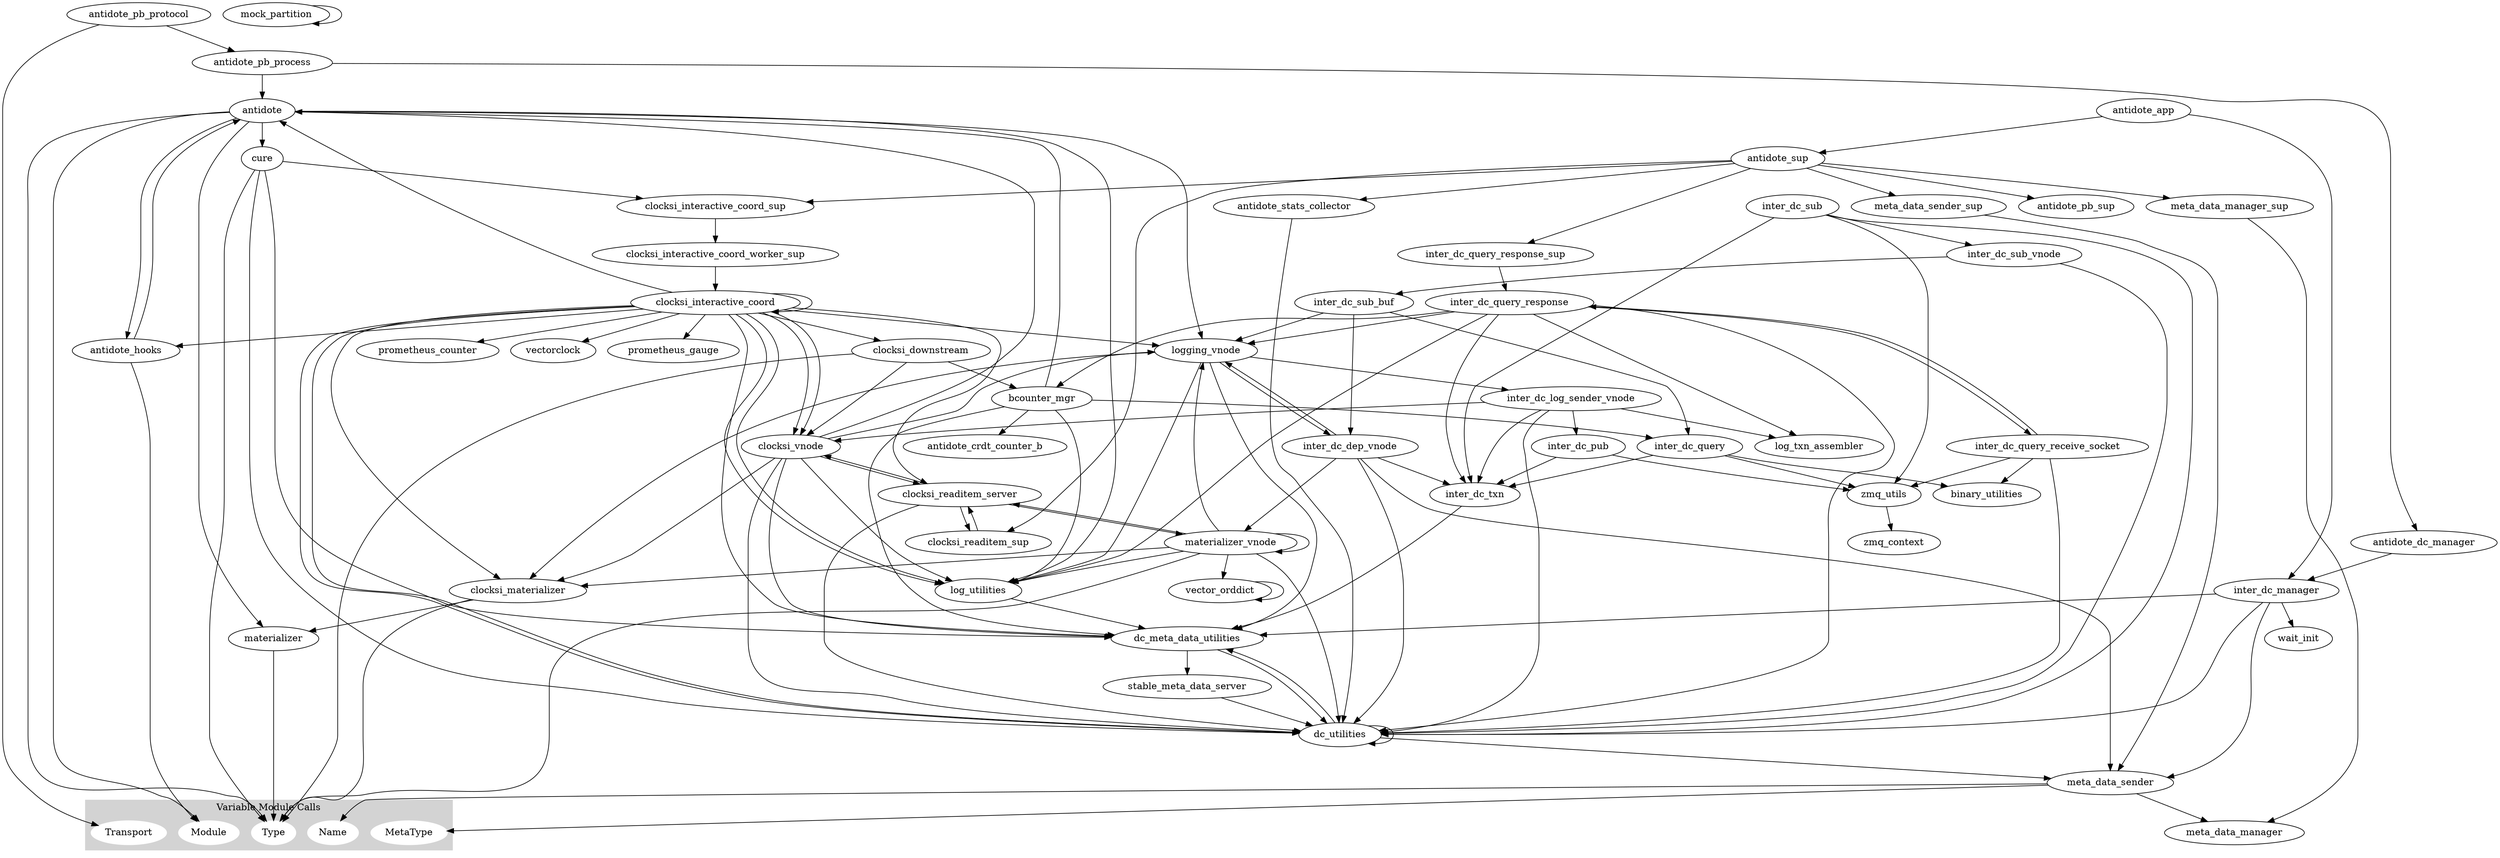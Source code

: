 digraph G {
	graph [bb="0,0,1581,1461.3",
		model=subset,
		overlap=false
	];
	node [label="\N"];
	subgraph cluster_variable {
		graph [color=lightgrey,
			label="Variable Module Calls",
			style=filled
		];
		node [color=white,
			style=filled
		];
		Name		 [color=white,
			height=0.5,
			pos="1494.1,746.61",
			style=filled,
			width=0.9027];
		Type		 [color=white,
			height=0.5,
			pos="466.71,838.27",
			style=filled,
			width=0.79437];
		Module		 [color=white,
			height=0.5,
			pos="304.74,1129.9",
			style=filled,
			width=1.0652];
		Transport		 [color=white,
			height=0.5,
			pos="748.13,1443.3",
			style=filled,
			width=1.2457];
		MetaType		 [color=white,
			height=0.5,
			pos="1520.7,931.36",
			style=filled,
			width=1.3179];
	}
	clocksi_interactive_coord	 [height=0.5,
		pos="471.8,896.47",
		width=2.8164];
	clocksi_interactive_coord -> clocksi_interactive_coord	 [pos="e,567.34,890.35 567.34,902.6 581.57,901.64 591.19,899.6 591.19,896.47 591.19,894.15 585.89,892.43 577.34,891.31"];
	clocksi_materializer	 [height=0.5,
		pos="381.5,727.23",
		width=2.2929];
	clocksi_interactive_coord -> clocksi_materializer	 [pos="e,391.1,745.22 462.13,878.36 446.25,848.59 414.53,789.14 395.96,754.33"];
	antidote_hooks	 [height=0.5,
		pos="415.44,1121.1",
		width=1.7873];
	clocksi_interactive_coord -> antidote_hooks	 [pos="e,419.98,1103 467.28,914.48 457.47,953.58 434.16,1046.5 422.43,1093.3"];
	antidote	 [height=0.5,
		pos="536.87,987.61",
		width=1.0832];
	clocksi_interactive_coord -> antidote	 [pos="e,524.48,970.26 484.65,914.48 494.31,928.01 507.68,946.73 518.47,961.84"];
	logging_vnode	 [height=0.5,
		pos="708.04,644.09",
		width=1.7693];
	clocksi_interactive_coord -> logging_vnode	 [pos="e,691.52,661.74 488.79,878.32 530.26,834.01 636.77,720.23 684.4,669.35"];
	dc_meta_data_utilities	 [height=0.5,
		pos="830.33,801.11",
		width=2.5276];
	clocksi_interactive_coord -> dc_meta_data_utilities	 [pos="e,776,815.56 528.21,881.47 592.87,864.27 698.61,836.14 766.3,818.14"];
	clocksi_vnode	 [height=0.5,
		pos="560.78,737.45",
		width=1.7151];
	clocksi_interactive_coord -> clocksi_vnode	 [pos="e,555.48,755.68 487.14,878.62 505.62,850.96 535.57,797.73 551.14,765.09"];
	clocksi_interactive_coord -> clocksi_vnode	 [pos="e,545.43,755.3 477.09,878.26 489.51,850.15 519.28,796.19 539.89,763.82"];
	clocksi_readitem_server	 [height=0.5,
		pos="671.19,845.13",
		width=2.69];
	clocksi_interactive_coord -> clocksi_readitem_server	 [pos="e,614.34,859.77 529.47,881.62 552.92,875.59 580.17,868.57 604.48,862.31"];
	log_utilities	 [height=0.5,
		pos="683.48,709.29",
		width=1.4624];
	clocksi_interactive_coord -> log_utilities	 [pos="e,669.41,726.86 498.2,879.05 540.7,845.56 623.22,772.61 662.21,734.09"];
	clocksi_interactive_coord -> log_utilities	 [pos="e,658.93,725.27 486.19,878.57 519.89,844.13 604.1,769.24 650.92,731.62"];
	dc_utilities	 [height=0.5,
		pos="971.26,690.34",
		width=1.3902];
	clocksi_interactive_coord -> dc_utilities	 [pos="e,943.68,705.36 521.28,880.57 621.46,843.07 846.2,750.18 934.58,709.59"];
	clocksi_interactive_coord -> dc_utilities	 [pos="e,933.09,702.05 503.97,879.31 589.43,839.68 822.38,743.35 923.44,705.62"];
	clocksi_downstream	 [height=0.5,
		pos="360.83,606.19",
		width=2.3109];
	clocksi_interactive_coord -> clocksi_downstream	 [pos="e,367.77,624.34 464.86,878.32 446.02,829.04 393.84,692.55 371.36,633.74"];
	prometheus_counter	 [height=0.5,
		pos="83.193,910.07",
		width=2.3109];
	clocksi_interactive_coord -> prometheus_counter	 [pos="e,165.46,907.19 372.23,899.96 311.64,902.08 234.79,904.77 175.56,906.84"];
	vectorclock	 [height=0.5,
		pos="129.26,1073.1",
		width=1.4443];
	clocksi_interactive_coord -> vectorclock	 [pos="e,158.51,1058.1 438.64,913.57 374.82,946.49 235.24,1018.5 167.56,1053.4"];
	prometheus_gauge	 [height=0.5,
		pos="78.98,747.7",
		width=2.1484];
	clocksi_interactive_coord -> prometheus_gauge	 [pos="e,119.55,763.07 428.63,880.13 355.34,852.37 206.93,796.16 129.14,766.7"];
	materializer	 [height=0.5,
		pos="369.59,852.16",
		width=1.4804];
	clocksi_materializer -> materializer	 [pos="e,371.33,833.97 379.77,745.4 377.8,766.03 374.57,799.95 372.28,824.01"];
	clocksi_materializer -> Type	 [pos="e,454.16,821.92 395.19,745.07 409.5,763.72 432.04,793.09 447.99,813.87"];
	inter_dc_log_sender_vnode	 [height=0.5,
		pos="683.02,390.73",
		width=3.015];
	log_txn_assembler	 [height=0.5,
		pos="598.56,276.34",
		width=2.1484];
	inter_dc_log_sender_vnode -> log_txn_assembler	 [pos="e,611.66,294.09 669.83,372.85 655.82,353.88 633.55,323.72 617.63,302.17"];
	inter_dc_txn	 [height=0.5,
		pos="952.13,395.44",
		width=1.5346];
	inter_dc_log_sender_vnode -> inter_dc_txn	 [pos="e,896.84,394.47 791.31,392.62 823.57,393.19 857.93,393.79 886.56,394.29"];
	inter_dc_pub	 [height=0.5,
		pos="741.34,252.99",
		width=1.5887];
	inter_dc_log_sender_vnode -> inter_dc_pub	 [pos="e,733.71,271 690.65,372.72 700.6,349.21 718.12,307.83 729.73,280.41"];
	inter_dc_log_sender_vnode -> clocksi_vnode	 [pos="e,567.11,719.48 676.62,408.88 656.53,465.87 594.61,641.48 570.51,709.83"];
	inter_dc_log_sender_vnode -> dc_utilities	 [pos="e,954.54,672.96 700.19,408.57 749.37,459.69 890.86,606.76 947.45,665.59"];
	antidote_hooks -> antidote	 [pos="e,526.78,1005.3 437.59,1104.2 461.53,1081.2 498.91,1040.2 520.4,1013.4"];
	antidote_hooks -> Module	 [pos="e,342.82,1126.9 353.29,1126.1 353.18,1126.1 353.07,1126.1 352.96,1126.1"];
	antidote -> antidote_hooks	 [pos="e,425.81,1103.1 516.12,1003.2 492.32,1025.8 454,1067.8 432.06,1095.1"];
	antidote -> logging_vnode	 [pos="e,698.96,662.31 545.83,969.62 573.96,913.17 660.62,739.27 694.38,671.51"];
	cure	 [height=0.5,
		pos="654.75,987.25",
		width=0.75];
	antidote -> cure	 [pos="e,627.57,987.33 576.12,987.49 589.44,987.45 604.27,987.4 617.43,987.36"];
	antidote -> materializer	 [pos="e,390.29,868.92 517.35,971.8 488.03,948.07 432.45,903.06 398.44,875.52"];
	antidote -> log_utilities	 [pos="e,673.97,727.33 546.26,969.77 571.23,922.37 639.39,792.98 669.2,736.39"];
	antidote -> Type	 [pos="e,475.02,855.96 528.54,969.89 516.36,943.95 493.57,895.45 479.32,865.12"];
	antidote -> Module	 [pos="e,328.33,1115.5 513.33,1002 471.53,1027.7 384.31,1081.1 336.97,1110.2"];
	inter_dc_sub_vnode	 [height=0.5,
		pos="1199.9,363.26",
		width=2.2748];
	inter_dc_sub_buf	 [height=0.5,
		pos="1021.2,472.24",
		width=2.004];
	inter_dc_sub_vnode -> inter_dc_sub_buf	 [pos="e,1048.6,455.51 1172,380.29 1141.1,399.14 1091.2,429.58 1057.3,450.23"];
	inter_dc_sub_vnode -> dc_utilities	 [pos="e,983.56,672.74 1187.3,381.31 1149,436.06 1034.2,600.37 989.4,664.39"];
	inter_dc_sub_buf -> logging_vnode	 [pos="e,737.52,627.91 991.17,488.72 933.97,520.11 809.48,588.42 746.37,623.05"];
	inter_dc_query	 [height=0.5,
		pos="864.58,297.01",
		width=1.7693];
	inter_dc_sub_buf -> inter_dc_query	 [pos="e,880.27,314.57 1005.3,454.48 977.34,423.17 919.18,358.11 887.08,322.19"];
	inter_dc_dep_vnode	 [height=0.5,
		pos="923.6,627.11",
		width=2.2929];
	inter_dc_sub_buf -> inter_dc_dep_vnode	 [pos="e,934.91,609.15 1009.8,490.31 992.69,517.47 960.23,568.98 940.39,600.46"];
	zmq_utils	 [height=0.5,
		pos="945.73,140.5",
		width=1.2818];
	zmq_context	 [height=0.5,
		pos="953.27,18",
		width=1.5707];
	zmq_utils -> zmq_context	 [pos="e,952.15,36.15 946.85,122.43 948.08,102.34 950.09,69.655 951.54,46.199"];
	logging_vnode -> clocksi_materializer	 [pos="e,435.29,713.54 660.56,656.18 603.73,670.65 508.32,694.94 445.14,711.03"];
	logging_vnode -> inter_dc_log_sender_vnode	 [pos="e,684.81,408.78 706.24,625.87 701.93,582.22 690.99,471.45 685.82,419.03"];
	logging_vnode -> dc_meta_data_utilities	 [pos="e,816.4,783.23 721.83,661.8 743.39,689.48 785.19,743.15 810.14,775.19"];
	logging_vnode -> inter_dc_dep_vnode	 [pos="e,859.38,638.43 771.75,645.3 796.03,644.01 823.93,641.9 849.13,639.46"];
	logging_vnode -> log_utilities	 [pos="e,690.28,691.22 701.2,662.25 698.91,668.33 696.31,675.24 693.81,681.86"];
	inter_dc_txn -> dc_meta_data_utilities	 [pos="e,835.8,782.9 946.74,413.39 927.48,477.52 862.01,695.58 838.68,773.31"];
	dc_meta_data_utilities -> dc_utilities	 [pos="e,956.8,707.58 860.87,784.04 887.55,765.32 925.53,735.41 949.31,714.35"];
	stable_meta_data_server	 [height=0.5,
		pos="1027.6,818.39",
		width=2.7261];
	dc_meta_data_utilities -> stable_meta_data_server	 [pos="e,938.81,810.61 913.69,808.41 918.62,808.84 923.6,809.28 928.59,809.72"];
	cure -> dc_meta_data_utilities	 [pos="e,813.54,818.91 669.42,971.7 699.78,939.51 769.77,865.31 806.63,826.23"];
	clocksi_interactive_coord_sup	 [height=0.5,
		pos="802.26,1099.8",
		width=3.2858];
	cure -> clocksi_interactive_coord_sup	 [pos="e,779.07,1082.1 672.54,1000.8 696.92,1019.4 741.08,1053.1 771.03,1076"];
	cure -> dc_utilities	 [pos="e,953.15,707.33 670.45,972.52 721.4,924.72 882.56,773.55 945.61,714.4"];
	cure -> Type	 [pos="e,484.77,852.57 637.06,973.23 603.83,946.9 531.91,889.93 493,859.09"];
	clocksi_interactive_coord_worker_sup	 [height=0.5,
		pos="725.86,1182.9",
		width=4.0982];
	clocksi_interactive_coord_sup -> clocksi_interactive_coord_worker_sup	 [pos="e,742.4,1164.9 785.68,1117.8 775.07,1129.3 761.14,1144.5 749.39,1157.3"];
	inter_dc_query -> zmq_utils	 [pos="e,936.53,158.25 873.89,279.06 888.08,251.7 915.2,199.39 931.76,167.45"];
	inter_dc_query -> inter_dc_txn	 [pos="e,936.61,378 880.23,314.61 894.05,330.15 914.35,352.97 929.86,370.41"];
	binary_utilities	 [height=0.5,
		pos="1003.6,208.14",
		width=1.7693];
	inter_dc_query -> binary_utilities	 [pos="e,977.46,224.86 890.41,280.51 912.51,266.38 944.52,245.92 968.87,230.35"];
	inter_dc_pub -> zmq_utils	 [pos="e,918.86,155.3 769.76,237.35 806.39,217.19 870.11,182.12 909.99,160.17"];
	inter_dc_pub -> inter_dc_txn	 [pos="e,927.9,379.07 765.52,269.33 803.46,294.97 877.02,344.68 919.57,373.44"];
	clocksi_vnode -> clocksi_materializer	 [pos="e,461.52,731.79 500.08,733.99 490.88,733.47 481.23,732.92 471.57,732.37"];
	clocksi_vnode -> antidote	 [pos="e,538.59,969.52 559.02,755.84 554.88,799.14 544.5,907.71 539.56,959.4"];
	clocksi_vnode -> logging_vnode	 [pos="e,681.82,660.71 586.76,720.97 610.8,705.74 646.71,682.97 673.22,666.17"];
	clocksi_vnode -> dc_meta_data_utilities	 [pos="e,771.75,787.28 608.97,748.83 651.52,758.88 714.05,773.65 761.8,784.92"];
	clocksi_vnode -> clocksi_readitem_server	 [pos="e,645.47,827.75 572.32,755.4 587.81,773.44 615.63,801.15 637.87,821.06"];
	clocksi_vnode -> log_utilities	 [pos="e,639.57,719.37 609.62,726.24 616.11,724.75 622.8,723.21 629.37,721.71"];
	clocksi_vnode -> dc_utilities	 [pos="e,923.4,695.83 618.28,730.85 696.31,721.89 834.93,705.98 913.23,697"];
	clocksi_readitem_server -> clocksi_vnode	 [pos="e,585.63,754.1 659.64,827.18 643.96,808.92 615.64,780.74 593.27,760.78"];
	materializer_vnode	 [height=0.5,
		pos="553.53,607.46",
		width=2.2026];
	clocksi_readitem_server -> materializer_vnode	 [pos="e,566.78,625.36 666.2,826.79 649.74,785.01 599.48,682.81 571.83,634.09"];
	clocksi_readitem_server -> dc_utilities	 [pos="e,942.24,705.31 704.16,828.12 760.23,799.2 873.84,740.59 933.2,709.97"];
	clocksi_readitem_sup	 [height=0.5,
		pos="891.87,913.98",
		width=2.4373];
	clocksi_readitem_server -> clocksi_readitem_sup	 [pos="e,830.2,901.1 707.57,861.97 738.1,873.11 782.64,887.38 820.29,898.27"];
	materializer_vnode -> clocksi_materializer	 [pos="e,406.38,709.91 528.88,624.62 498.95,645.46 448.32,680.71 414.9,703.98"];
	materializer_vnode -> logging_vnode	 [pos="e,659.22,632.51 608.44,620.48 621.64,623.61 635.8,626.96 649.17,630.13"];
	materializer_vnode -> clocksi_readitem_server	 [pos="e,657.94,827.23 558.52,625.8 574.98,667.58 625.24,769.78 652.89,818.5"];
	materializer_vnode -> materializer_vnode	 [pos="e,627.77,601.08 627.77,613.84 641.32,613.03 650.82,610.9 650.82,607.46 650.82,604.95 645.8,603.15 637.86,602.04"];
	vector_orddict	 [height=0.5,
		pos="361.66,455.28",
		width=1.7151];
	materializer_vnode -> vector_orddict	 [pos="e,383.12,472.3 531.52,590 497.02,562.64 430.15,509.6 391.4,478.87"];
	materializer_vnode -> log_utilities	 [pos="e,662.29,692.69 575.87,624.96 597.55,641.95 630.57,667.83 654.31,686.43"];
	materializer_vnode -> dc_utilities	 [pos="e,927.18,681.59 613.38,619.33 694.67,635.46 838.79,664.05 917.05,679.58"];
	materializer_vnode -> Type	 [pos="e,473.37,820.56 546.72,625.57 531.53,665.95 494.82,763.54 476.9,811.19"];
	materializer -> Type	 [pos="e,438.73,842.27 418.72,845.13 422.05,844.66 425.37,844.18 428.63,843.72"];
	vector_orddict -> vector_orddict	 [pos="e,419.36,448.71 419.36,461.84 432.12,461.23 441.4,459.04 441.4,455.28 441.4,452.63 436.81,450.76 429.65,449.67"];
	inter_dc_sub	 [height=0.5,
		pos="1240.3,253.45",
		width=1.5526];
	inter_dc_sub -> inter_dc_sub_vnode	 [pos="e,1206.6,345.1 1233.6,271.58 1227.2,288.99 1217.5,315.52 1210.1,335.57"];
	inter_dc_sub -> zmq_utils	 [pos="e,978.96,153.25 1204.1,239.6 1149.7,218.72 1046.8,179.25 988.59,156.94"];
	inter_dc_sub -> inter_dc_txn	 [pos="e,982.74,380.35 1209.4,268.64 1156.9,294.53 1050.1,347.16 991.97,375.8"];
	inter_dc_sub -> dc_utilities	 [pos="e,982.27,672.45 1229.4,271.11 1187.6,338.9 1037.6,582.61 987.6,663.81"];
	inter_dc_dep_vnode -> logging_vnode	 [pos="e,760.81,634 840.97,627.02 817.74,628.53 792.85,630.61 770.96,632.9"];
	inter_dc_dep_vnode -> inter_dc_txn	 [pos="e,949.9,413.53 925.83,608.93 930.79,568.67 942.73,471.74 948.66,423.58"];
	inter_dc_dep_vnode -> materializer_vnode	 [pos="e,630.82,611.56 843.3,622.84 783.59,619.67 702.19,615.35 640.87,612.09"];
	meta_data_sender	 [height=0.5,
		pos="1127.4,865.92",
		width=2.0762];
	inter_dc_dep_vnode -> meta_data_sender	 [pos="e,1112.2,848.09 938.91,645.06 974.71,686.99 1063.9,791.54 1105.5,840.22"];
	inter_dc_dep_vnode -> dc_utilities	 [pos="e,957.86,672.56 937.13,645.06 941.69,651.11 946.89,658 951.82,664.55"];
	inter_dc_query_response	 [height=0.5,
		pos="841.05,461.79",
		width=2.7442];
	inter_dc_query_response -> log_txn_assembler	 [pos="e,621.39,293.8 817.8,444.01 773.87,410.41 678.69,337.62 629.45,299.97"];
	inter_dc_query_response -> logging_vnode	 [pos="e,721.03,626.28 827.81,479.94 804.15,512.37 754.52,580.39 727.16,617.89"];
	inter_dc_query_response -> inter_dc_txn	 [pos="e,925.66,411.25 869.95,444.53 884.35,435.93 901.88,425.46 917.05,416.4"];
	bcounter_mgr	 [height=0.5,
		pos="616.95,515.2",
		width=1.679];
	inter_dc_query_response -> bcounter_mgr	 [pos="e,664.39,503.89 781,476.1 747.86,484 706.93,493.75 674.25,501.54"];
	inter_dc_query_receive_socket	 [height=0.5,
		pos="1057,297.48",
		width=3.34];
	inter_dc_query_response -> inter_dc_query_receive_socket	 [pos="e,1040.1,315.47 871.69,444.39 914.91,414.94 992.78,355.68 1032.4,322.04"];
	inter_dc_query_response -> log_utilities	 [pos="e,694.87,691.4 829.47,479.99 801.97,523.18 732.66,632.04 700.43,682.65"];
	inter_dc_query_response -> dc_utilities	 [pos="e,961.09,672.49 851.27,479.72 874.09,519.78 929.29,616.68 956.12,663.76"];
	bcounter_mgr -> antidote	 [pos="e,539.95,969.43 613.86,533.43 601.62,605.62 556.5,871.79 541.64,959.42"];
	bcounter_mgr -> dc_meta_data_utilities	 [pos="e,816.99,783.23 630.3,533.08 666.75,581.92 768.1,717.72 810.88,775.05"];
	bcounter_mgr -> inter_dc_query	 [pos="e,844.9,314.36 636.38,498.08 680.21,459.46 786.87,365.48 837.3,321.05"];
	bcounter_mgr -> log_utilities	 [pos="e,677.26,691.14 623.09,533.11 634.74,567.11 660.14,641.21 674,681.63"];
	antidote_crdt_counter_b	 [height=0.5,
		pos="468.59,380.64",
		width=2.69];
	bcounter_mgr -> antidote_crdt_counter_b	 [pos="e,488.08,398.32 597.86,497.88 571.85,474.3 525.15,431.94 495.57,405.11"];
	meta_data_manager	 [height=0.5,
		pos="1498.4,869.09",
		width=2.2929];
	meta_data_sender -> meta_data_manager	 [pos="e,1415.7,868.38 1202.5,866.56 1261.1,867.06 1342.7,867.76 1405.4,868.3"];
	meta_data_sender -> Name	 [pos="e,1466.1,755.74 1172,851.41 1244.8,827.72 1387.9,781.17 1456.2,758.96"];
	meta_data_sender -> MetaType	 [pos="e,1477.2,924.11 1189.3,876.22 1265.7,888.93 1394.4,910.34 1466.9,922.4"];
	inter_dc_manager	 [height=0.5,
		pos="1003.9,1092.6",
		width=2.0762];
	inter_dc_manager -> dc_meta_data_utilities	 [pos="e,841.18,819.34 993.03,1074.4 963.44,1024.7 881.29,886.69 846.36,828.04"];
	inter_dc_manager -> meta_data_sender	 [pos="e,1117.6,883.86 1013.8,1074.4 1035.5,1034.6 1087.3,939.54 1112.8,892.8"];
	wait_init	 [height=0.5,
		pos="1082.7,1237.4",
		width=1.1735];
	inter_dc_manager -> wait_init	 [pos="e,1073,1219.5 1013.7,1110.6 1027.4,1135.8 1052.4,1181.6 1068.2,1210.7"];
	inter_dc_manager -> dc_utilities	 [pos="e,972.72,708.35 1002.4,1074.5 997.26,1010.9 979.87,796.53 973.57,718.8"];
	inter_dc_query_receive_socket -> zmq_utils	 [pos="e,958.35,158.3 1044.2,279.47 1024.6,251.79 986.95,198.65 964.31,166.71"];
	inter_dc_query_receive_socket -> inter_dc_query_response	 [pos="e,857.9,443.88 1025.9,315.19 982.63,344.71 905.29,403.58 865.74,437.12"];
	inter_dc_query_receive_socket -> binary_utilities	 [pos="e,1014.4,226.19 1046.2,279.4 1038.6,266.68 1028.3,249.45 1019.7,235.12"];
	inter_dc_query_receive_socket -> dc_utilities	 [pos="e,975.18,672.37 1053,315.64 1039.3,378.35 994.01,586.1 977.41,662.14"];
	log_utilities -> dc_meta_data_utilities	 [pos="e,802.8,783.9 709.06,725.28 732.61,740.01 767.79,762.01 794.21,778.52"];
	antidote_pb_process	 [height=0.5,
		pos="785.31,1287.5",
		width=2.3109];
	antidote_pb_process -> antidote	 [pos="e,550.97,1004.6 770.51,1269.7 728.19,1218.6 606.59,1071.8 557.64,1012.7"];
	antidote_dc_manager	 [height=0.5,
		pos="896.5,1243.5",
		width=2.4192];
	antidote_pb_process -> antidote_dc_manager	 [pos="e,856.04,1259.5 825.45,1271.6 832.29,1268.9 839.47,1266.1 846.53,1263.3"];
	antidote_dc_manager -> inter_dc_manager	 [pos="e,991.16,1110.5 909.24,1225.6 928.05,1199.2 963.37,1149.5 985.14,1118.9"];
	antidote_app	 [height=0.5,
		pos="1109.1,1146.5",
		width=1.5526];
	antidote_app -> inter_dc_manager	 [pos="e,1036,1109.1 1079.2,1131.2 1068.6,1125.7 1056.4,1119.5 1045,1113.6"];
	antidote_sup	 [height=0.5,
		pos="1068.5,946.87",
		width=1.5526];
	antidote_app -> antidote_sup	 [pos="e,1072.2,965.04 1105.4,1128.4 1098.3,1093.5 1082.7,1016.7 1074.2,975.07"];
	dc_utilities -> dc_meta_data_utilities	 [pos="e,845.44,783.27 943.46,705.49 916.92,723.88 877.54,754.78 852.89,776.55"];
	dc_utilities -> meta_data_sender	 [pos="e,1111.6,848.17 986.52,707.49 1014.1,738.54 1072.5,804.18 1104.8,840.47"];
	dc_utilities -> dc_utilities	 [pos="e,1018,683.66 1018,697.02 1030.2,696.61 1039.3,694.38 1039.3,690.34 1039.3,687.56 1035,685.64 1028.3,684.57"];
	antidote_stats_collector	 [height=0.5,
		pos="1356.8,957.95",
		width=2.6178];
	antidote_stats_collector -> dc_utilities	 [pos="e,994.67,706.59 1331.5,940.4 1263.7,893.35 1078.2,764.53 1003.2,712.54"];
	antidote_sup -> clocksi_interactive_coord_sup	 [pos="e,832.86,1082.2 1041,962.66 993.55,989.91 896.15,1045.9 841.56,1077.2"];
	antidote_sup -> antidote_stats_collector	 [pos="e,1264.2,954.39 1124.1,949.01 1160.9,950.42 1210.3,952.32 1254.1,954.01"];
	antidote_sup -> clocksi_readitem_sup	 [pos="e,956.97,926.1 1019.8,937.79 1003.4,934.75 984.73,931.27 966.83,927.94"];
	meta_data_sender_sup	 [height=0.5,
		pos="1278.1,1030.7",
		width=2.5276];
	antidote_sup -> meta_data_sender_sup	 [pos="e,1237.5,1014.5 1103.6,960.9 1137.6,974.52 1189.7,995.34 1228.1,1010.7"];
	meta_data_manager_sup	 [height=0.5,
		pos="1309,839.92",
		width=2.7442];
	antidote_sup -> meta_data_manager_sup	 [pos="e,1271.3,856.68 1101.4,932.22 1143,913.76 1214.6,881.89 1261.9,860.86"];
	inter_dc_query_response_sup	 [height=0.5,
		pos="1145.1,659",
		width=3.2136];
	antidote_sup -> inter_dc_query_response_sup	 [pos="e,1140.3,677 1073.3,928.86 1086.2,880.09 1122.1,745.2 1137.7,686.68"];
	antidote_pb_sup	 [height=0.5,
		pos="1242.2,1133.2",
		width=1.9137];
	antidote_sup -> antidote_pb_sup	 [pos="e,1225.8,1115.6 1084.8,964.4 1115.7,997.55 1182.9,1069.6 1218.7,1107.9"];
	clocksi_readitem_sup -> clocksi_readitem_server	 [pos="e,735.16,858.65 856.48,897.5 826.53,886.53 782.62,872.42 745.06,861.5"];
	stable_meta_data_server -> dc_utilities	 [pos="e,979.17,708.32 1019.6,800.31 1010.1,778.77 994.22,742.55 983.25,717.6"];
	clocksi_downstream -> clocksi_vnode	 [pos="e,535.58,720.91 386.97,623.35 422.89,646.93 487.54,689.37 527.06,715.32"];
	clocksi_downstream -> bcounter_mgr	 [pos="e,577.91,529.07 404.28,590.76 449.71,574.61 520.87,549.33 568.19,532.52"];
	clocksi_downstream -> Type	 [pos="e,458.73,820.78 369.14,624.4 387.71,665.1 432.65,763.61 454.45,811.39"];
	mock_partition	 [height=0.5,
		pos="1469,603",
		width=1.8054];
	mock_partition -> mock_partition	 [pos="e,1529.8,596.47 1529.8,609.53 1542.7,608.87 1552,606.69 1552,603 1552,600.4 1547.4,598.56 1540.2,597.46"];
	antidote_pb_protocol	 [height=0.5,
		pos="756.76,1386.5",
		width=2.3831];
	antidote_pb_protocol -> antidote_pb_process	 [pos="e,780.1,1305.6 762,1368.3 766.26,1353.5 772.36,1332.4 777.24,1315.5"];
	antidote_pb_protocol -> Transport	 [pos="e,750.9,1425 753.98,1404.7 753.49,1408 752.97,1411.4 752.44,1414.9"];
	meta_data_sender_sup -> meta_data_sender	 [pos="e,1143.8,883.85 1261.7,1012.8 1234.9,983.41 1181.5,925.07 1150.7,891.43"];
	meta_data_manager_sup -> meta_data_manager	 [pos="e,1430.8,858.68 1384.7,851.58 1396.6,853.41 1408.9,855.31 1420.9,857.15"];
	clocksi_interactive_coord_worker_sup -> clocksi_interactive_coord	 [pos="e,487.68,914.38 709.96,1164.9 666.39,1115.8 544.9,978.88 494.33,921.88"];
	inter_dc_query_response_sup -> inter_dc_query_response	 [pos="e,867.91,479.21 1117.8,641.32 1062.7,605.55 937.88,524.6 876.49,484.78"];
}
